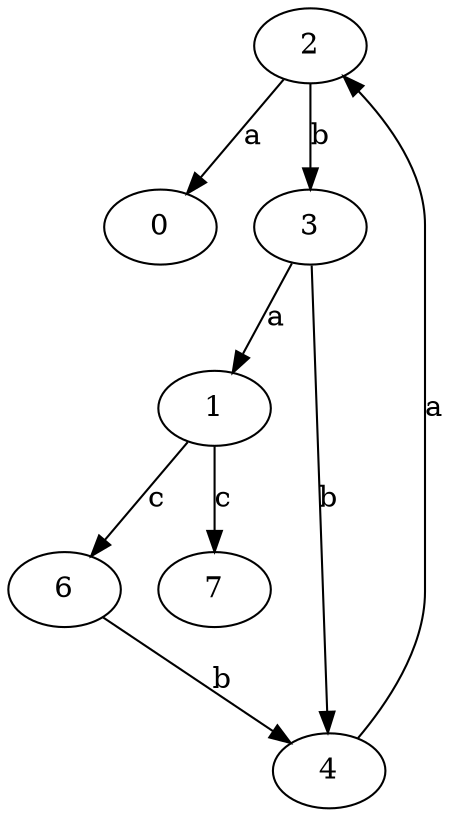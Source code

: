 strict digraph  {
0;
1;
2;
3;
4;
6;
7;
1 -> 6  [label=c];
1 -> 7  [label=c];
2 -> 0  [label=a];
2 -> 3  [label=b];
3 -> 1  [label=a];
3 -> 4  [label=b];
4 -> 2  [label=a];
6 -> 4  [label=b];
}
